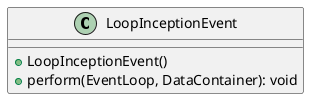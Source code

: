 @startuml

    class LoopInceptionEvent {
        +LoopInceptionEvent()
        +perform(EventLoop, DataContainer): void
    }

@enduml

